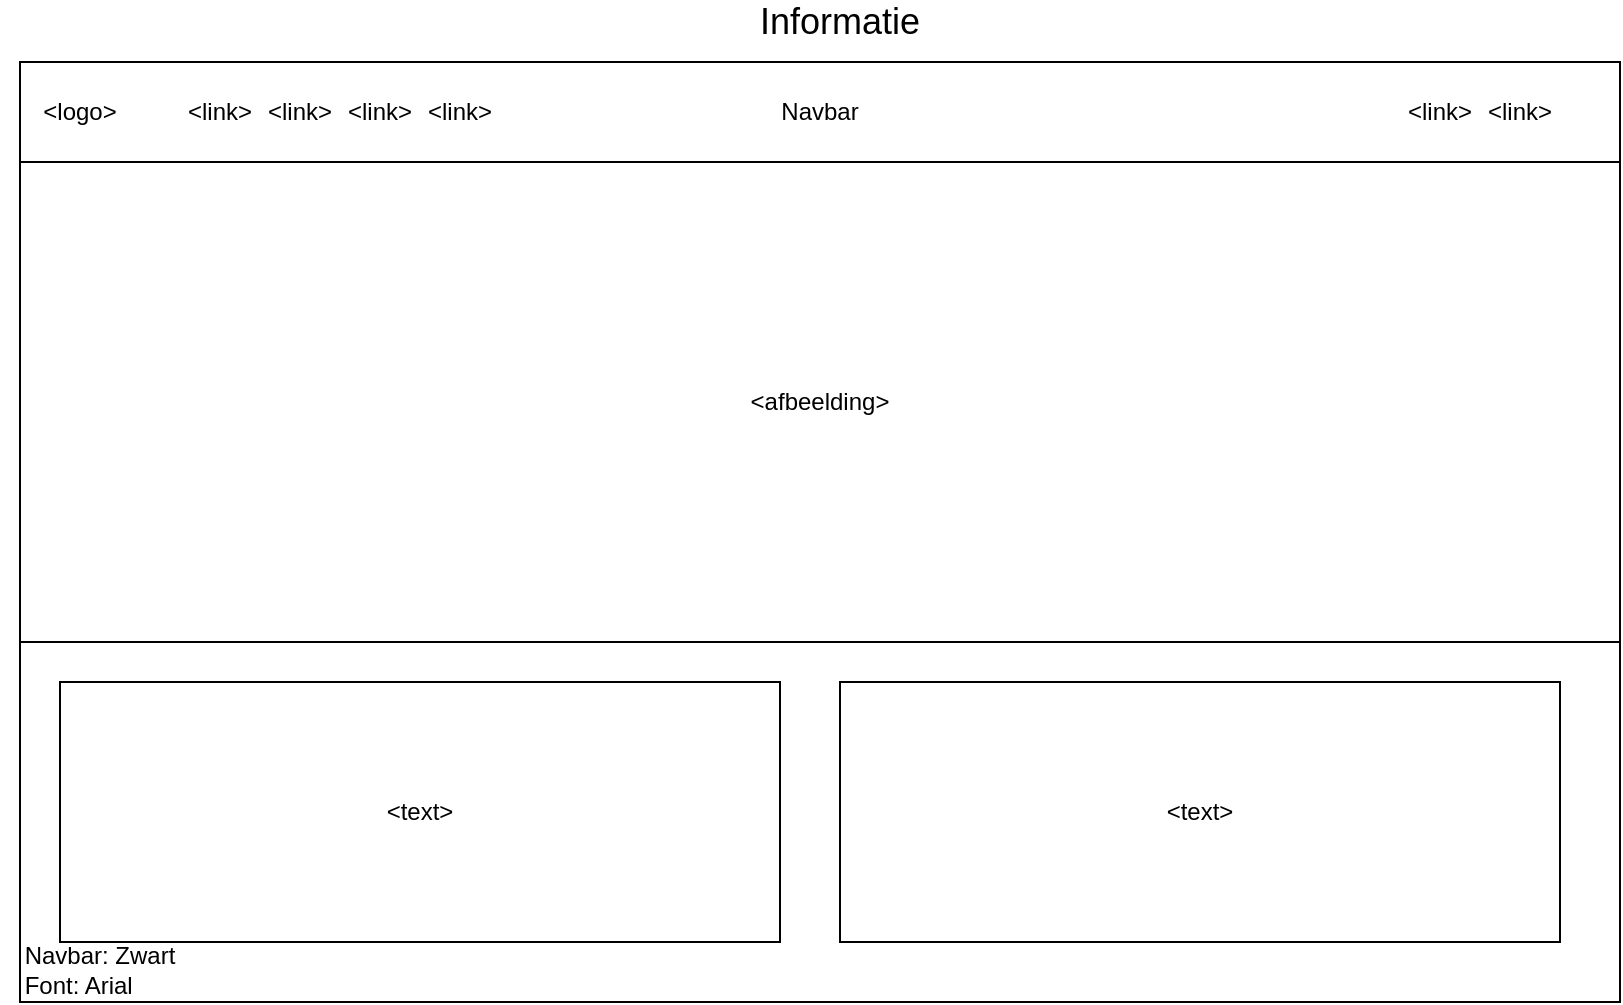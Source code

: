 <mxfile version="14.2.7" type="github">
  <diagram id="MvAH2nr1GOAVxoUBSjUJ" name="Page-1">
    <mxGraphModel dx="2001" dy="658" grid="1" gridSize="10" guides="1" tooltips="1" connect="1" arrows="1" fold="1" page="1" pageScale="1" pageWidth="827" pageHeight="1169" math="0" shadow="0">
      <root>
        <mxCell id="0" />
        <mxCell id="1" parent="0" />
        <mxCell id="dguZKA2NblMMFowujq9e-1" value="" style="rounded=0;whiteSpace=wrap;html=1;" parent="1" vertex="1">
          <mxGeometry y="40" width="800" height="470" as="geometry" />
        </mxCell>
        <mxCell id="dguZKA2NblMMFowujq9e-2" value="Navbar" style="rounded=0;whiteSpace=wrap;html=1;" parent="1" vertex="1">
          <mxGeometry y="40" width="800" height="50" as="geometry" />
        </mxCell>
        <mxCell id="dguZKA2NblMMFowujq9e-3" value="&amp;lt;afbeelding&amp;gt;" style="rounded=0;whiteSpace=wrap;html=1;" parent="1" vertex="1">
          <mxGeometry y="90" width="800" height="240" as="geometry" />
        </mxCell>
        <mxCell id="dguZKA2NblMMFowujq9e-4" value="&amp;lt;text&amp;gt;" style="rounded=0;whiteSpace=wrap;html=1;" parent="1" vertex="1">
          <mxGeometry x="20" y="350" width="360" height="130" as="geometry" />
        </mxCell>
        <mxCell id="dguZKA2NblMMFowujq9e-5" value="&amp;lt;text&amp;gt;" style="rounded=0;whiteSpace=wrap;html=1;" parent="1" vertex="1">
          <mxGeometry x="410" y="350" width="360" height="130" as="geometry" />
        </mxCell>
        <mxCell id="GV1XQshCdNAUDNYMOHp7-1" value="&amp;lt;logo&amp;gt;" style="text;html=1;strokeColor=none;fillColor=none;align=center;verticalAlign=middle;whiteSpace=wrap;rounded=0;" vertex="1" parent="1">
          <mxGeometry x="10" y="55" width="40" height="20" as="geometry" />
        </mxCell>
        <mxCell id="GV1XQshCdNAUDNYMOHp7-2" value="&amp;lt;link&amp;gt;" style="text;html=1;strokeColor=none;fillColor=none;align=center;verticalAlign=middle;whiteSpace=wrap;rounded=0;" vertex="1" parent="1">
          <mxGeometry x="80" y="55" width="40" height="20" as="geometry" />
        </mxCell>
        <mxCell id="GV1XQshCdNAUDNYMOHp7-3" value="&amp;lt;link&amp;gt;" style="text;html=1;strokeColor=none;fillColor=none;align=center;verticalAlign=middle;whiteSpace=wrap;rounded=0;" vertex="1" parent="1">
          <mxGeometry x="120" y="55" width="40" height="20" as="geometry" />
        </mxCell>
        <mxCell id="GV1XQshCdNAUDNYMOHp7-4" value="&amp;lt;link&amp;gt;" style="text;html=1;strokeColor=none;fillColor=none;align=center;verticalAlign=middle;whiteSpace=wrap;rounded=0;" vertex="1" parent="1">
          <mxGeometry x="160" y="55" width="40" height="20" as="geometry" />
        </mxCell>
        <mxCell id="GV1XQshCdNAUDNYMOHp7-5" value="&amp;lt;link&amp;gt;" style="text;html=1;strokeColor=none;fillColor=none;align=center;verticalAlign=middle;whiteSpace=wrap;rounded=0;" vertex="1" parent="1">
          <mxGeometry x="200" y="55" width="40" height="20" as="geometry" />
        </mxCell>
        <mxCell id="GV1XQshCdNAUDNYMOHp7-6" value="&lt;font style=&quot;font-size: 18px&quot;&gt;Informatie&lt;/font&gt;" style="text;html=1;strokeColor=none;fillColor=none;align=center;verticalAlign=middle;whiteSpace=wrap;rounded=0;" vertex="1" parent="1">
          <mxGeometry x="390" y="10" width="40" height="20" as="geometry" />
        </mxCell>
        <mxCell id="GV1XQshCdNAUDNYMOHp7-8" value="&amp;lt;link&amp;gt;" style="text;html=1;strokeColor=none;fillColor=none;align=center;verticalAlign=middle;whiteSpace=wrap;rounded=0;" vertex="1" parent="1">
          <mxGeometry x="690" y="55" width="40" height="20" as="geometry" />
        </mxCell>
        <mxCell id="GV1XQshCdNAUDNYMOHp7-9" value="&amp;lt;link&amp;gt;" style="text;html=1;strokeColor=none;fillColor=none;align=center;verticalAlign=middle;whiteSpace=wrap;rounded=0;" vertex="1" parent="1">
          <mxGeometry x="730" y="55" width="40" height="20" as="geometry" />
        </mxCell>
        <mxCell id="GV1XQshCdNAUDNYMOHp7-10" value="&lt;div style=&quot;text-align: left&quot;&gt;&lt;span&gt;Navbar: Zwart&lt;/span&gt;&lt;/div&gt;&lt;div style=&quot;text-align: left&quot;&gt;&lt;span&gt;Font: Arial&lt;/span&gt;&lt;/div&gt;" style="text;html=1;strokeColor=none;fillColor=none;align=center;verticalAlign=middle;whiteSpace=wrap;rounded=0;" vertex="1" parent="1">
          <mxGeometry x="-10" y="484" width="100" height="20" as="geometry" />
        </mxCell>
      </root>
    </mxGraphModel>
  </diagram>
</mxfile>
